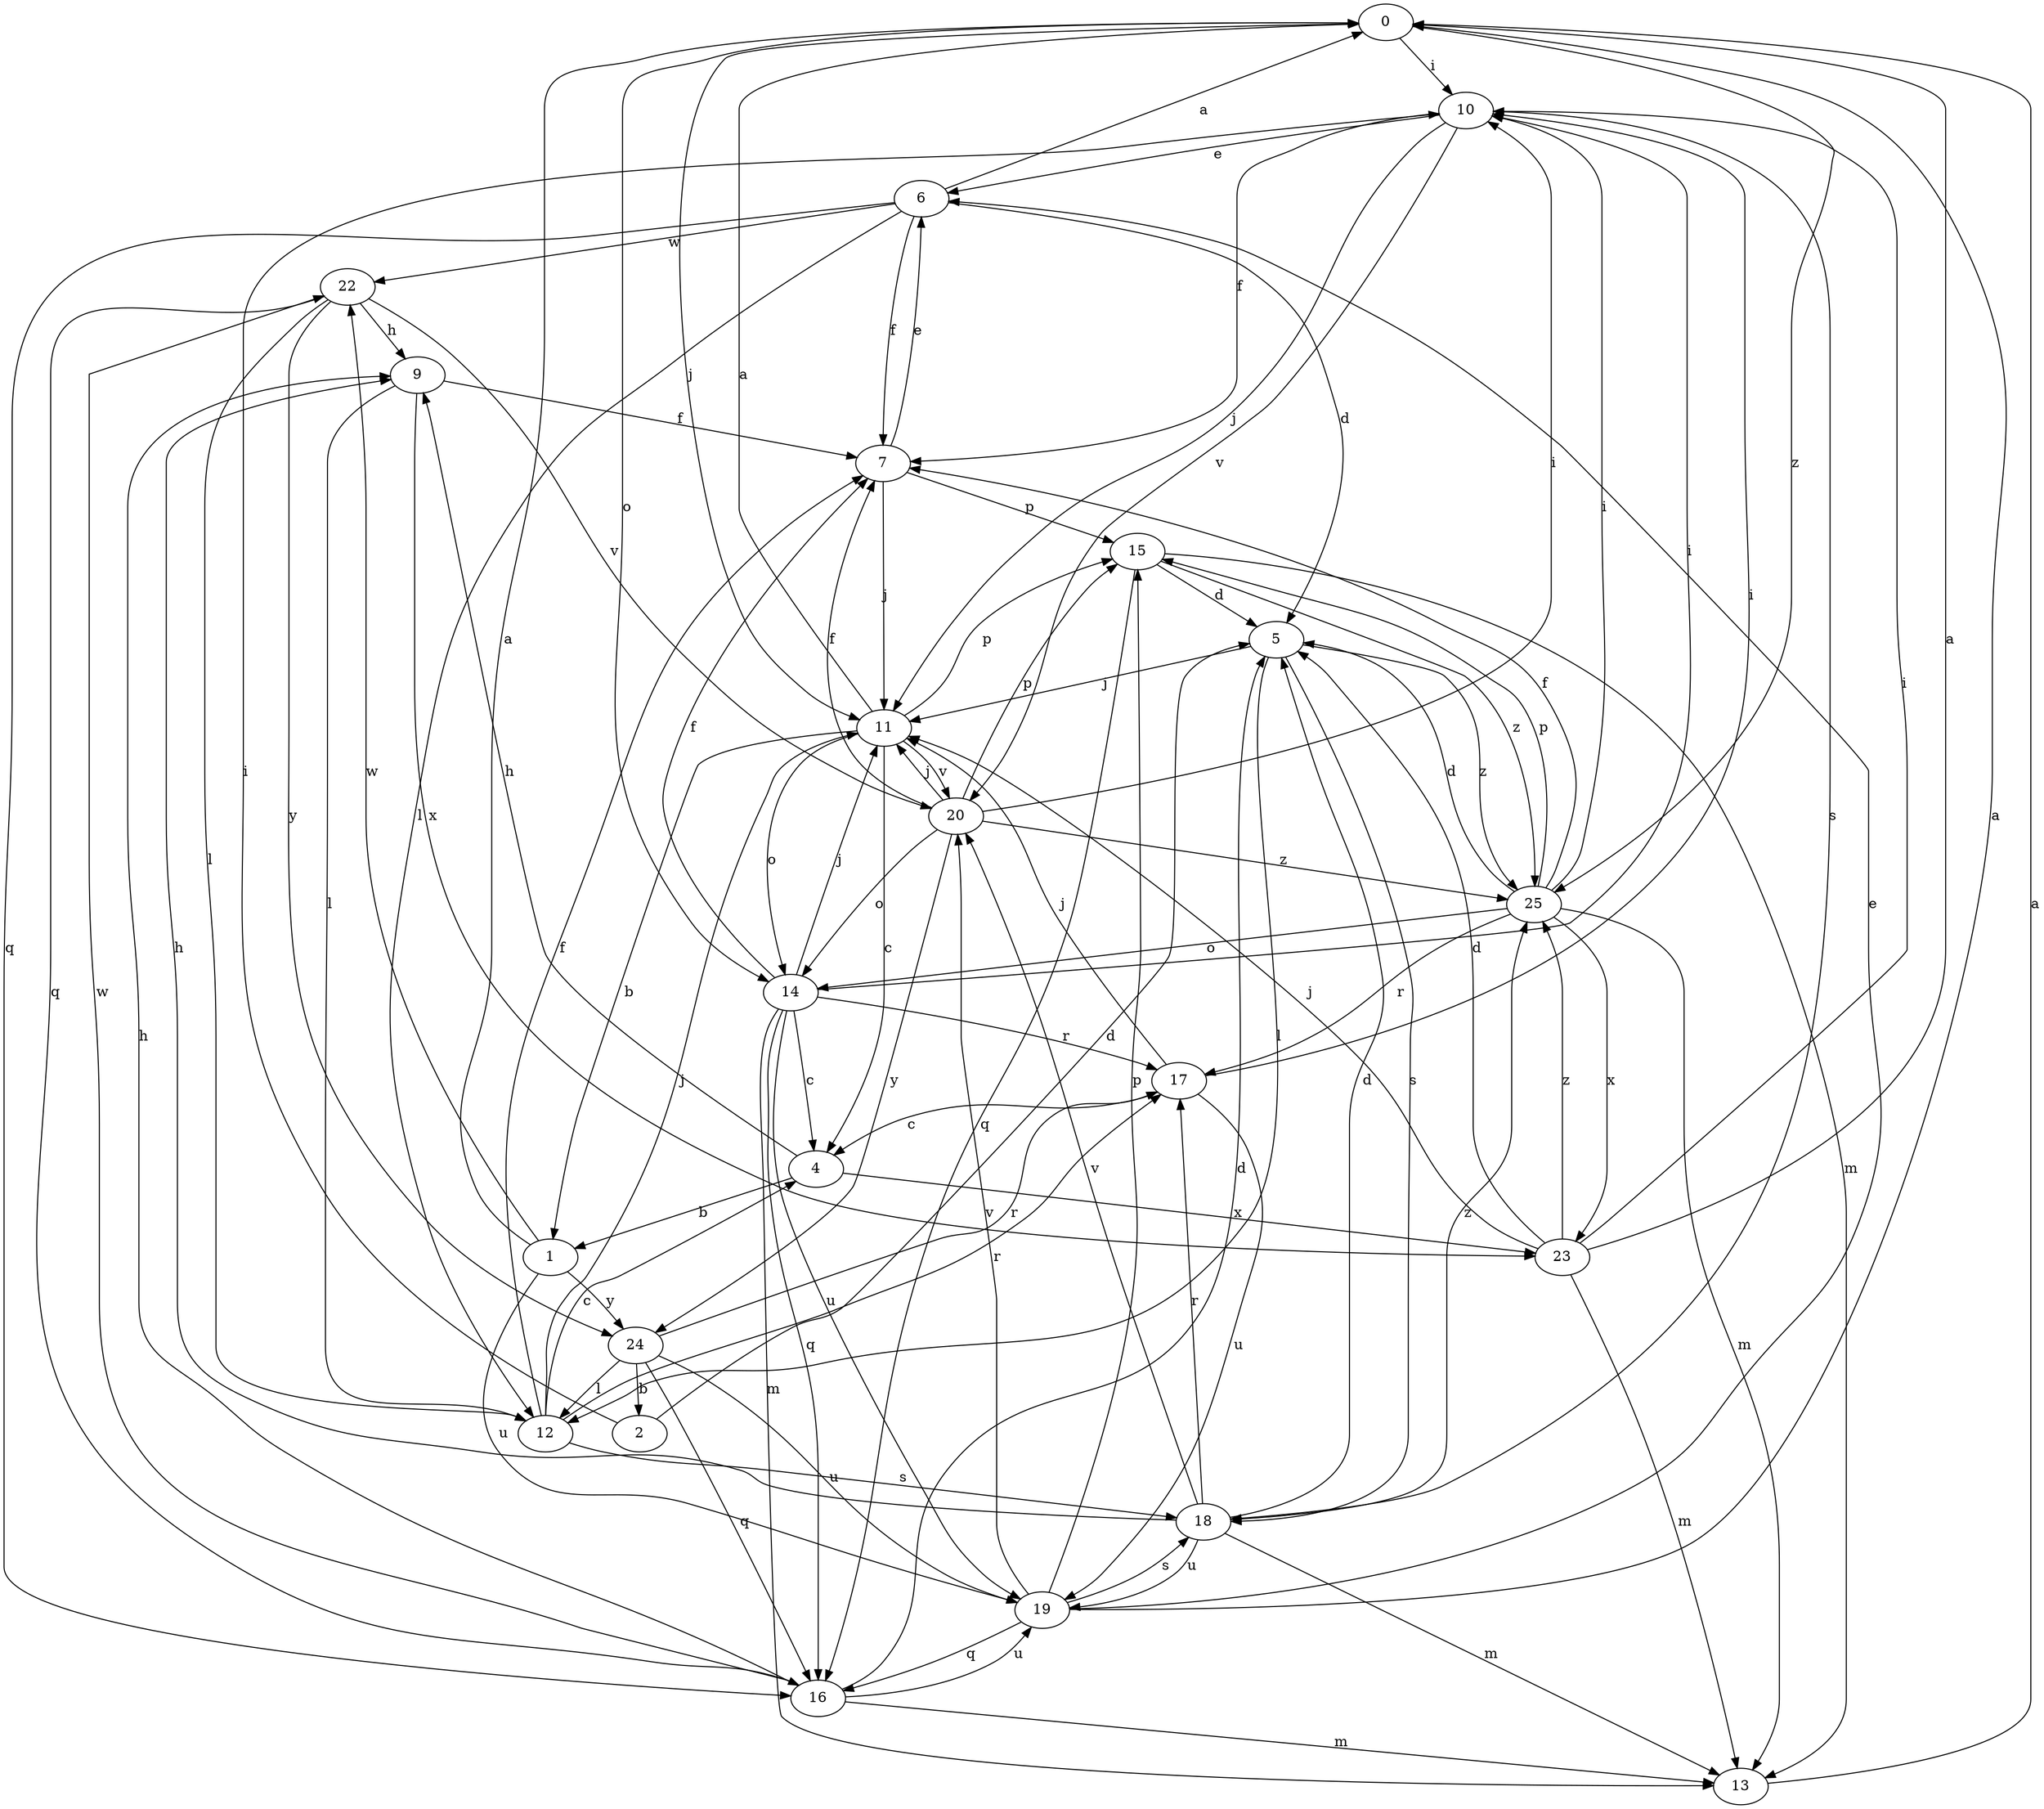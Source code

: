 strict digraph  {
0;
1;
2;
4;
5;
6;
7;
9;
10;
11;
12;
13;
14;
15;
16;
17;
18;
19;
20;
22;
23;
24;
25;
0 -> 10  [label=i];
0 -> 11  [label=j];
0 -> 14  [label=o];
0 -> 25  [label=z];
1 -> 0  [label=a];
1 -> 19  [label=u];
1 -> 22  [label=w];
1 -> 24  [label=y];
2 -> 5  [label=d];
2 -> 10  [label=i];
4 -> 1  [label=b];
4 -> 9  [label=h];
4 -> 23  [label=x];
5 -> 11  [label=j];
5 -> 12  [label=l];
5 -> 18  [label=s];
5 -> 25  [label=z];
6 -> 0  [label=a];
6 -> 5  [label=d];
6 -> 7  [label=f];
6 -> 12  [label=l];
6 -> 16  [label=q];
6 -> 22  [label=w];
7 -> 6  [label=e];
7 -> 11  [label=j];
7 -> 15  [label=p];
9 -> 7  [label=f];
9 -> 12  [label=l];
9 -> 23  [label=x];
10 -> 6  [label=e];
10 -> 7  [label=f];
10 -> 11  [label=j];
10 -> 18  [label=s];
10 -> 20  [label=v];
11 -> 0  [label=a];
11 -> 1  [label=b];
11 -> 4  [label=c];
11 -> 14  [label=o];
11 -> 15  [label=p];
11 -> 20  [label=v];
12 -> 4  [label=c];
12 -> 7  [label=f];
12 -> 11  [label=j];
12 -> 17  [label=r];
12 -> 18  [label=s];
13 -> 0  [label=a];
14 -> 4  [label=c];
14 -> 7  [label=f];
14 -> 10  [label=i];
14 -> 11  [label=j];
14 -> 13  [label=m];
14 -> 16  [label=q];
14 -> 17  [label=r];
14 -> 19  [label=u];
15 -> 5  [label=d];
15 -> 13  [label=m];
15 -> 16  [label=q];
15 -> 25  [label=z];
16 -> 5  [label=d];
16 -> 9  [label=h];
16 -> 13  [label=m];
16 -> 19  [label=u];
16 -> 22  [label=w];
17 -> 4  [label=c];
17 -> 10  [label=i];
17 -> 11  [label=j];
17 -> 19  [label=u];
18 -> 5  [label=d];
18 -> 9  [label=h];
18 -> 13  [label=m];
18 -> 17  [label=r];
18 -> 19  [label=u];
18 -> 20  [label=v];
18 -> 25  [label=z];
19 -> 0  [label=a];
19 -> 6  [label=e];
19 -> 15  [label=p];
19 -> 16  [label=q];
19 -> 18  [label=s];
19 -> 20  [label=v];
20 -> 7  [label=f];
20 -> 10  [label=i];
20 -> 11  [label=j];
20 -> 14  [label=o];
20 -> 15  [label=p];
20 -> 24  [label=y];
20 -> 25  [label=z];
22 -> 9  [label=h];
22 -> 12  [label=l];
22 -> 16  [label=q];
22 -> 20  [label=v];
22 -> 24  [label=y];
23 -> 0  [label=a];
23 -> 5  [label=d];
23 -> 10  [label=i];
23 -> 11  [label=j];
23 -> 13  [label=m];
23 -> 25  [label=z];
24 -> 2  [label=b];
24 -> 12  [label=l];
24 -> 16  [label=q];
24 -> 17  [label=r];
24 -> 19  [label=u];
25 -> 5  [label=d];
25 -> 7  [label=f];
25 -> 10  [label=i];
25 -> 13  [label=m];
25 -> 14  [label=o];
25 -> 15  [label=p];
25 -> 17  [label=r];
25 -> 23  [label=x];
}
